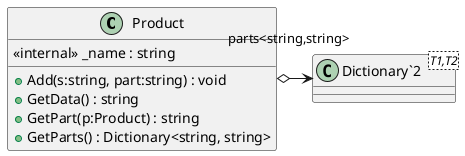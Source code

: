 @startuml
class Product {
    <<internal>> _name : string
    + Add(s:string, part:string) : void
    + GetData() : string
    + GetPart(p:Product) : string
    + GetParts() : Dictionary<string, string>
}
class "Dictionary`2"<T1,T2> {
}
Product o-> "parts<string,string>" "Dictionary`2"
@enduml
